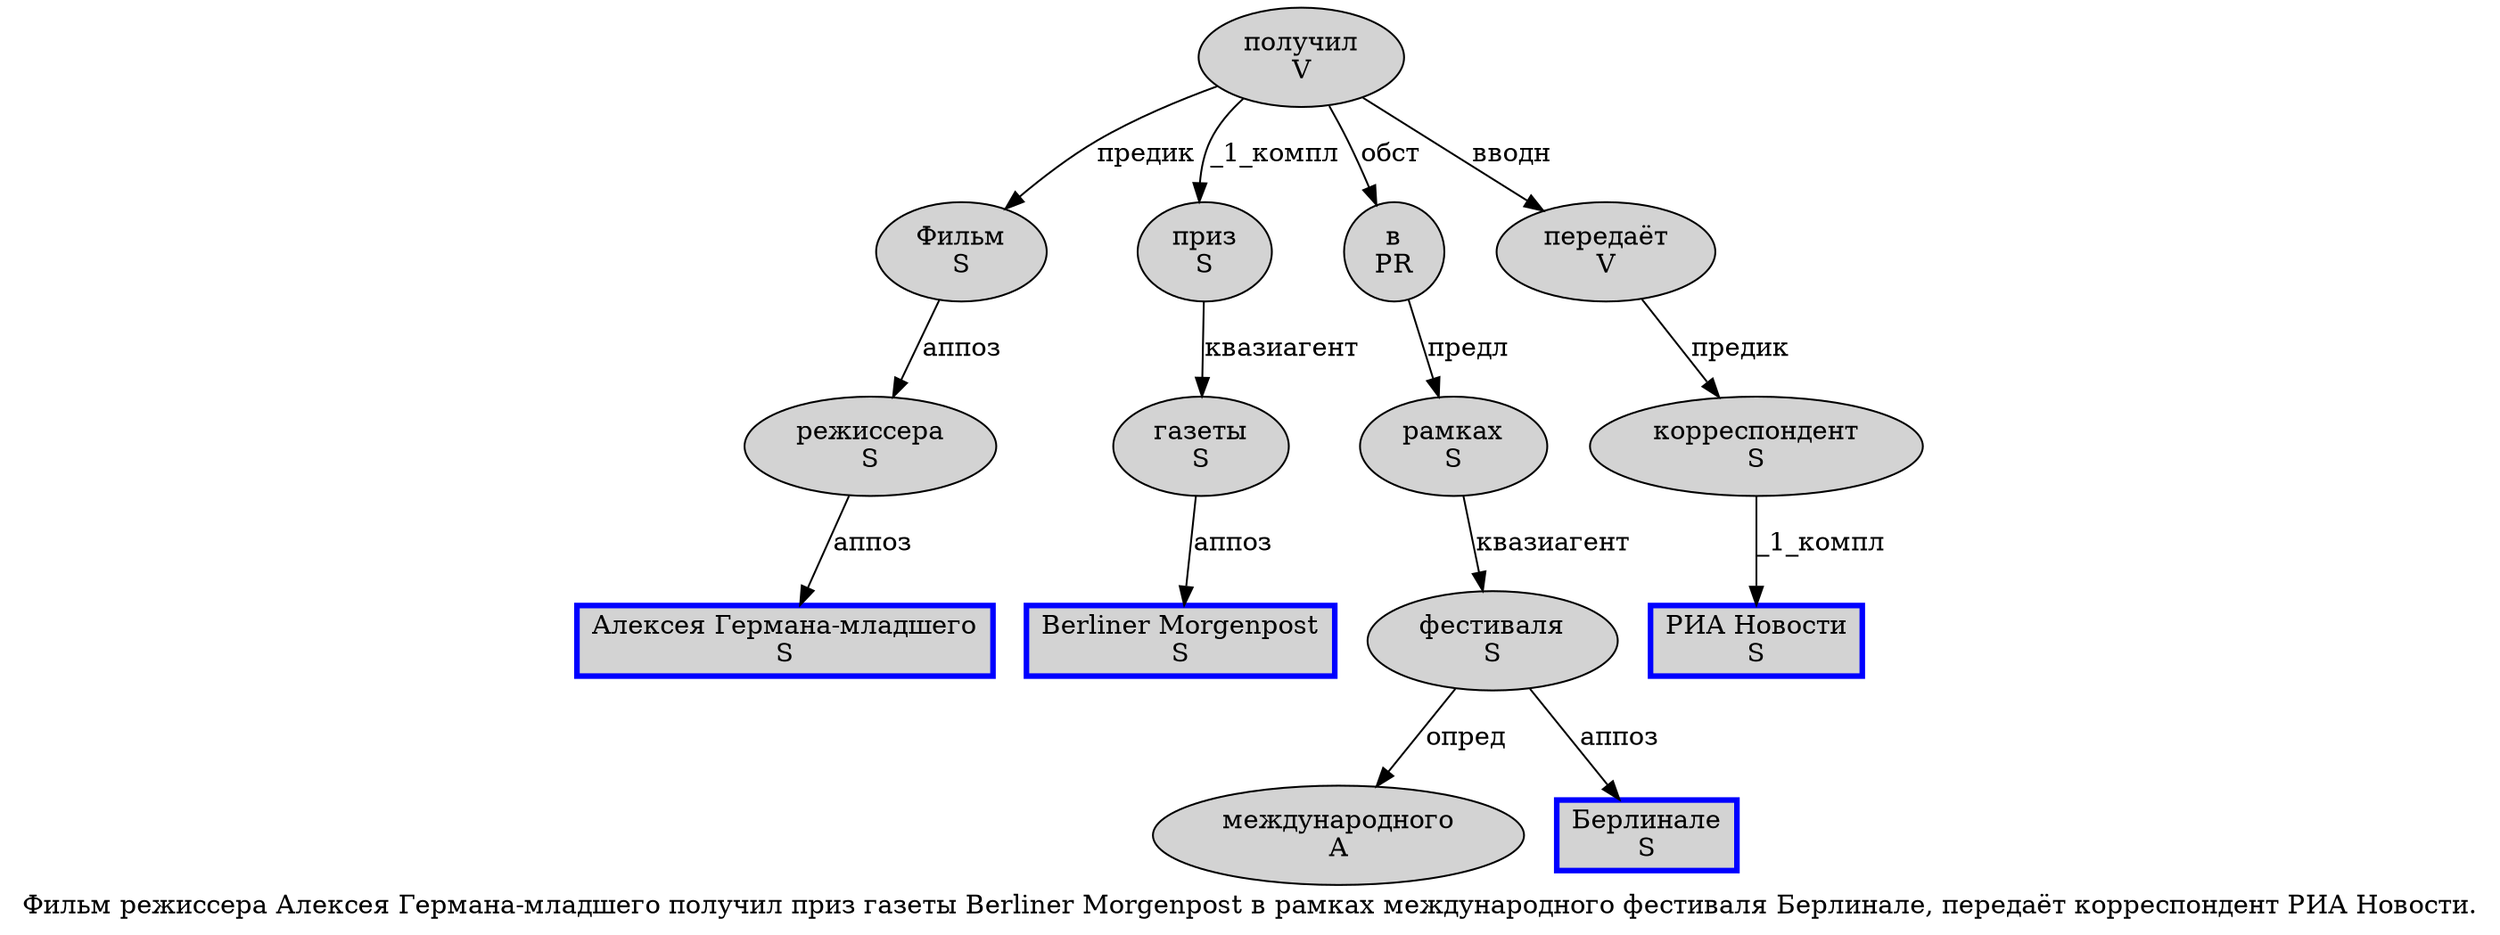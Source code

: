 digraph SENTENCE_1251 {
	graph [label="Фильм режиссера Алексея Германа-младшего получил приз газеты Berliner Morgenpost в рамках международного фестиваля Берлинале, передаёт корреспондент РИА Новости."]
	node [style=filled]
		0 [label="Фильм
S" color="" fillcolor=lightgray penwidth=1 shape=ellipse]
		1 [label="режиссера
S" color="" fillcolor=lightgray penwidth=1 shape=ellipse]
		2 [label="Алексея Германа-младшего
S" color=blue fillcolor=lightgray penwidth=3 shape=box]
		3 [label="получил
V" color="" fillcolor=lightgray penwidth=1 shape=ellipse]
		4 [label="приз
S" color="" fillcolor=lightgray penwidth=1 shape=ellipse]
		5 [label="газеты
S" color="" fillcolor=lightgray penwidth=1 shape=ellipse]
		6 [label="Berliner Morgenpost
S" color=blue fillcolor=lightgray penwidth=3 shape=box]
		7 [label="в
PR" color="" fillcolor=lightgray penwidth=1 shape=ellipse]
		8 [label="рамках
S" color="" fillcolor=lightgray penwidth=1 shape=ellipse]
		9 [label="международного
A" color="" fillcolor=lightgray penwidth=1 shape=ellipse]
		10 [label="фестиваля
S" color="" fillcolor=lightgray penwidth=1 shape=ellipse]
		11 [label="Берлинале
S" color=blue fillcolor=lightgray penwidth=3 shape=box]
		13 [label="передаёт
V" color="" fillcolor=lightgray penwidth=1 shape=ellipse]
		14 [label="корреспондент
S" color="" fillcolor=lightgray penwidth=1 shape=ellipse]
		15 [label="РИА Новости
S" color=blue fillcolor=lightgray penwidth=3 shape=box]
			0 -> 1 [label="аппоз"]
			8 -> 10 [label="квазиагент"]
			3 -> 0 [label="предик"]
			3 -> 4 [label="_1_компл"]
			3 -> 7 [label="обст"]
			3 -> 13 [label="вводн"]
			10 -> 9 [label="опред"]
			10 -> 11 [label="аппоз"]
			14 -> 15 [label="_1_компл"]
			4 -> 5 [label="квазиагент"]
			5 -> 6 [label="аппоз"]
			1 -> 2 [label="аппоз"]
			13 -> 14 [label="предик"]
			7 -> 8 [label="предл"]
}